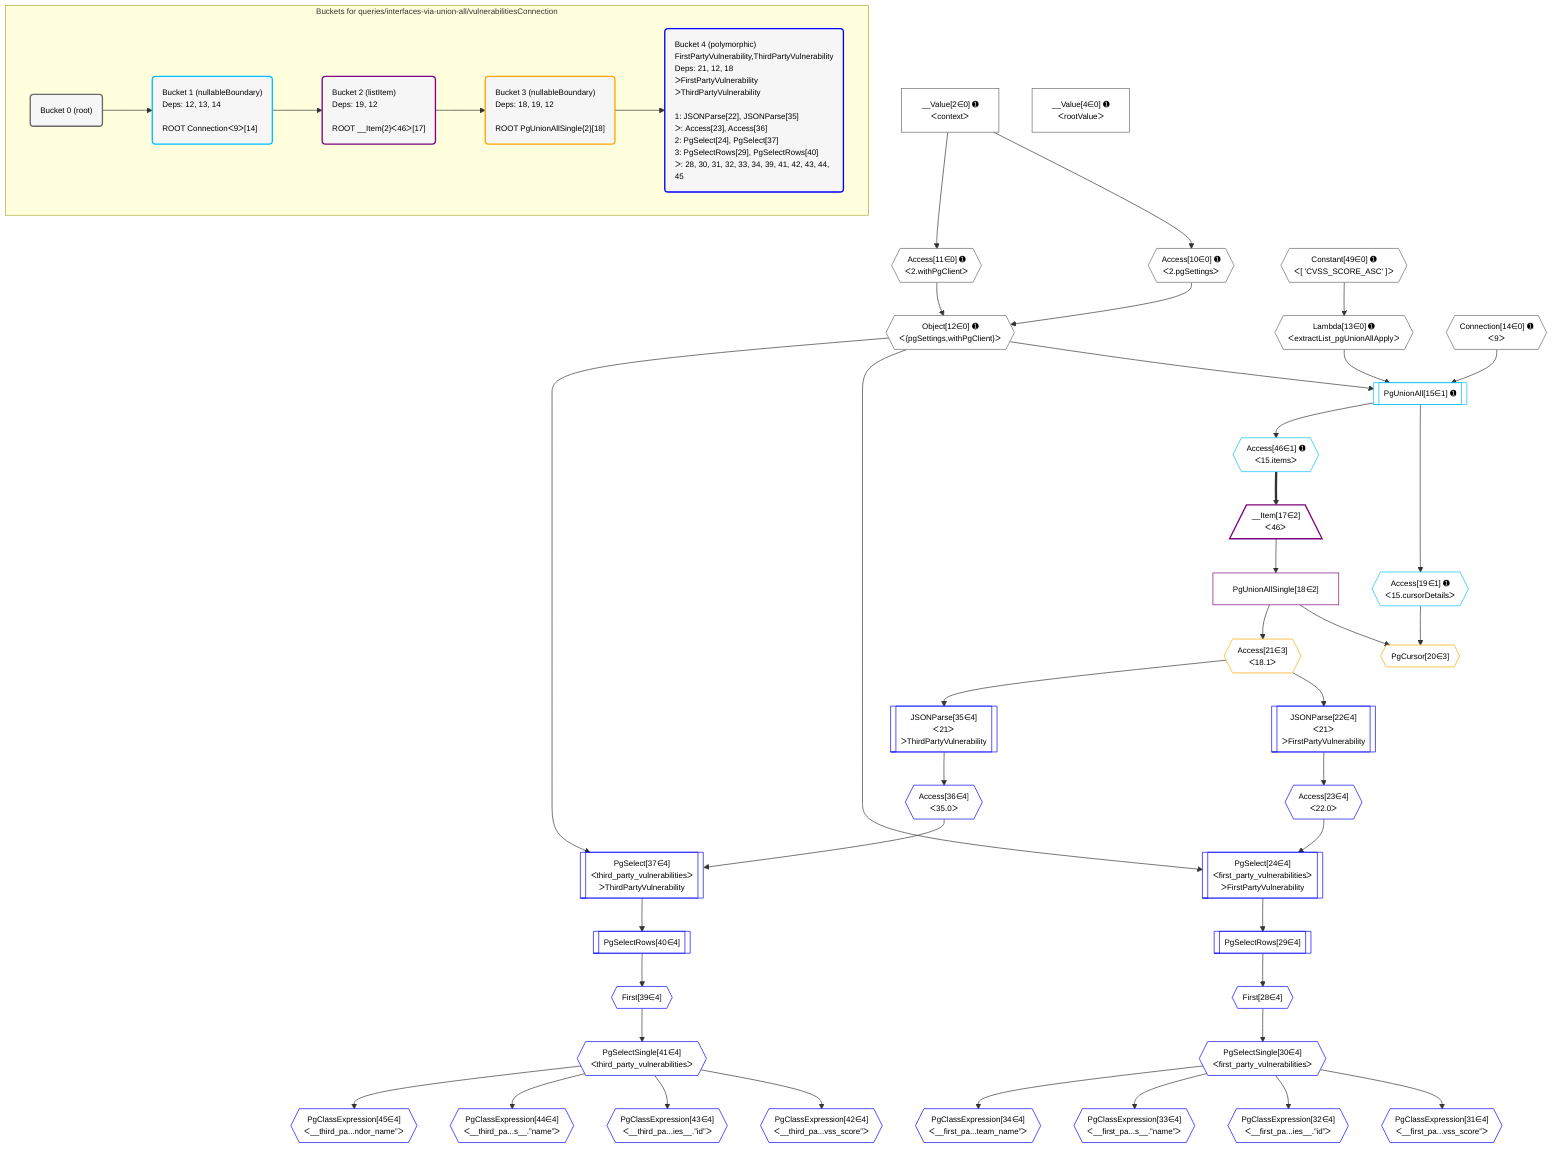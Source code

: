%%{init: {'themeVariables': { 'fontSize': '12px'}}}%%
graph TD
    classDef path fill:#eee,stroke:#000,color:#000
    classDef plan fill:#fff,stroke-width:1px,color:#000
    classDef itemplan fill:#fff,stroke-width:2px,color:#000
    classDef unbatchedplan fill:#dff,stroke-width:1px,color:#000
    classDef sideeffectplan fill:#fcc,stroke-width:2px,color:#000
    classDef bucket fill:#f6f6f6,color:#000,stroke-width:2px,text-align:left


    %% plan dependencies
    Object12{{"Object[12∈0] ➊<br />ᐸ{pgSettings,withPgClient}ᐳ"}}:::plan
    Access10{{"Access[10∈0] ➊<br />ᐸ2.pgSettingsᐳ"}}:::plan
    Access11{{"Access[11∈0] ➊<br />ᐸ2.withPgClientᐳ"}}:::plan
    Access10 & Access11 --> Object12
    __Value2["__Value[2∈0] ➊<br />ᐸcontextᐳ"]:::plan
    __Value2 --> Access10
    __Value2 --> Access11
    Lambda13{{"Lambda[13∈0] ➊<br />ᐸextractList_pgUnionAllApplyᐳ"}}:::plan
    Constant49{{"Constant[49∈0] ➊<br />ᐸ[ 'CVSS_SCORE_ASC' ]ᐳ"}}:::plan
    Constant49 --> Lambda13
    __Value4["__Value[4∈0] ➊<br />ᐸrootValueᐳ"]:::plan
    Connection14{{"Connection[14∈0] ➊<br />ᐸ9ᐳ"}}:::plan
    PgUnionAll15[["PgUnionAll[15∈1] ➊"]]:::plan
    Object12 & Lambda13 & Connection14 --> PgUnionAll15
    Access19{{"Access[19∈1] ➊<br />ᐸ15.cursorDetailsᐳ"}}:::plan
    PgUnionAll15 --> Access19
    Access46{{"Access[46∈1] ➊<br />ᐸ15.itemsᐳ"}}:::plan
    PgUnionAll15 --> Access46
    __Item17[/"__Item[17∈2]<br />ᐸ46ᐳ"\]:::itemplan
    Access46 ==> __Item17
    PgUnionAllSingle18["PgUnionAllSingle[18∈2]"]:::plan
    __Item17 --> PgUnionAllSingle18
    PgCursor20{{"PgCursor[20∈3]"}}:::plan
    PgUnionAllSingle18 & Access19 --> PgCursor20
    Access21{{"Access[21∈3]<br />ᐸ18.1ᐳ"}}:::plan
    PgUnionAllSingle18 --> Access21
    PgSelect24[["PgSelect[24∈4]<br />ᐸfirst_party_vulnerabilitiesᐳ<br />ᐳFirstPartyVulnerability"]]:::plan
    Access23{{"Access[23∈4]<br />ᐸ22.0ᐳ"}}:::plan
    Object12 & Access23 --> PgSelect24
    PgSelect37[["PgSelect[37∈4]<br />ᐸthird_party_vulnerabilitiesᐳ<br />ᐳThirdPartyVulnerability"]]:::plan
    Access36{{"Access[36∈4]<br />ᐸ35.0ᐳ"}}:::plan
    Object12 & Access36 --> PgSelect37
    JSONParse22[["JSONParse[22∈4]<br />ᐸ21ᐳ<br />ᐳFirstPartyVulnerability"]]:::plan
    Access21 --> JSONParse22
    JSONParse22 --> Access23
    First28{{"First[28∈4]"}}:::plan
    PgSelectRows29[["PgSelectRows[29∈4]"]]:::plan
    PgSelectRows29 --> First28
    PgSelect24 --> PgSelectRows29
    PgSelectSingle30{{"PgSelectSingle[30∈4]<br />ᐸfirst_party_vulnerabilitiesᐳ"}}:::plan
    First28 --> PgSelectSingle30
    PgClassExpression31{{"PgClassExpression[31∈4]<br />ᐸ__first_pa...vss_score”ᐳ"}}:::plan
    PgSelectSingle30 --> PgClassExpression31
    PgClassExpression32{{"PgClassExpression[32∈4]<br />ᐸ__first_pa...ies__.”id”ᐳ"}}:::plan
    PgSelectSingle30 --> PgClassExpression32
    PgClassExpression33{{"PgClassExpression[33∈4]<br />ᐸ__first_pa...s__.”name”ᐳ"}}:::plan
    PgSelectSingle30 --> PgClassExpression33
    PgClassExpression34{{"PgClassExpression[34∈4]<br />ᐸ__first_pa...team_name”ᐳ"}}:::plan
    PgSelectSingle30 --> PgClassExpression34
    JSONParse35[["JSONParse[35∈4]<br />ᐸ21ᐳ<br />ᐳThirdPartyVulnerability"]]:::plan
    Access21 --> JSONParse35
    JSONParse35 --> Access36
    First39{{"First[39∈4]"}}:::plan
    PgSelectRows40[["PgSelectRows[40∈4]"]]:::plan
    PgSelectRows40 --> First39
    PgSelect37 --> PgSelectRows40
    PgSelectSingle41{{"PgSelectSingle[41∈4]<br />ᐸthird_party_vulnerabilitiesᐳ"}}:::plan
    First39 --> PgSelectSingle41
    PgClassExpression42{{"PgClassExpression[42∈4]<br />ᐸ__third_pa...vss_score”ᐳ"}}:::plan
    PgSelectSingle41 --> PgClassExpression42
    PgClassExpression43{{"PgClassExpression[43∈4]<br />ᐸ__third_pa...ies__.”id”ᐳ"}}:::plan
    PgSelectSingle41 --> PgClassExpression43
    PgClassExpression44{{"PgClassExpression[44∈4]<br />ᐸ__third_pa...s__.”name”ᐳ"}}:::plan
    PgSelectSingle41 --> PgClassExpression44
    PgClassExpression45{{"PgClassExpression[45∈4]<br />ᐸ__third_pa...ndor_name”ᐳ"}}:::plan
    PgSelectSingle41 --> PgClassExpression45

    %% define steps

    subgraph "Buckets for queries/interfaces-via-union-all/vulnerabilitiesConnection"
    Bucket0("Bucket 0 (root)"):::bucket
    classDef bucket0 stroke:#696969
    class Bucket0,__Value2,__Value4,Access10,Access11,Object12,Lambda13,Connection14,Constant49 bucket0
    Bucket1("Bucket 1 (nullableBoundary)<br />Deps: 12, 13, 14<br /><br />ROOT Connectionᐸ9ᐳ[14]"):::bucket
    classDef bucket1 stroke:#00bfff
    class Bucket1,PgUnionAll15,Access19,Access46 bucket1
    Bucket2("Bucket 2 (listItem)<br />Deps: 19, 12<br /><br />ROOT __Item{2}ᐸ46ᐳ[17]"):::bucket
    classDef bucket2 stroke:#7f007f
    class Bucket2,__Item17,PgUnionAllSingle18 bucket2
    Bucket3("Bucket 3 (nullableBoundary)<br />Deps: 18, 19, 12<br /><br />ROOT PgUnionAllSingle{2}[18]"):::bucket
    classDef bucket3 stroke:#ffa500
    class Bucket3,PgCursor20,Access21 bucket3
    Bucket4("Bucket 4 (polymorphic)<br />FirstPartyVulnerability,ThirdPartyVulnerability<br />Deps: 21, 12, 18<br />ᐳFirstPartyVulnerability<br />ᐳThirdPartyVulnerability<br /><br />1: JSONParse[22], JSONParse[35]<br />ᐳ: Access[23], Access[36]<br />2: PgSelect[24], PgSelect[37]<br />3: PgSelectRows[29], PgSelectRows[40]<br />ᐳ: 28, 30, 31, 32, 33, 34, 39, 41, 42, 43, 44, 45"):::bucket
    classDef bucket4 stroke:#0000ff
    class Bucket4,JSONParse22,Access23,PgSelect24,First28,PgSelectRows29,PgSelectSingle30,PgClassExpression31,PgClassExpression32,PgClassExpression33,PgClassExpression34,JSONParse35,Access36,PgSelect37,First39,PgSelectRows40,PgSelectSingle41,PgClassExpression42,PgClassExpression43,PgClassExpression44,PgClassExpression45 bucket4
    Bucket0 --> Bucket1
    Bucket1 --> Bucket2
    Bucket2 --> Bucket3
    Bucket3 --> Bucket4
    end